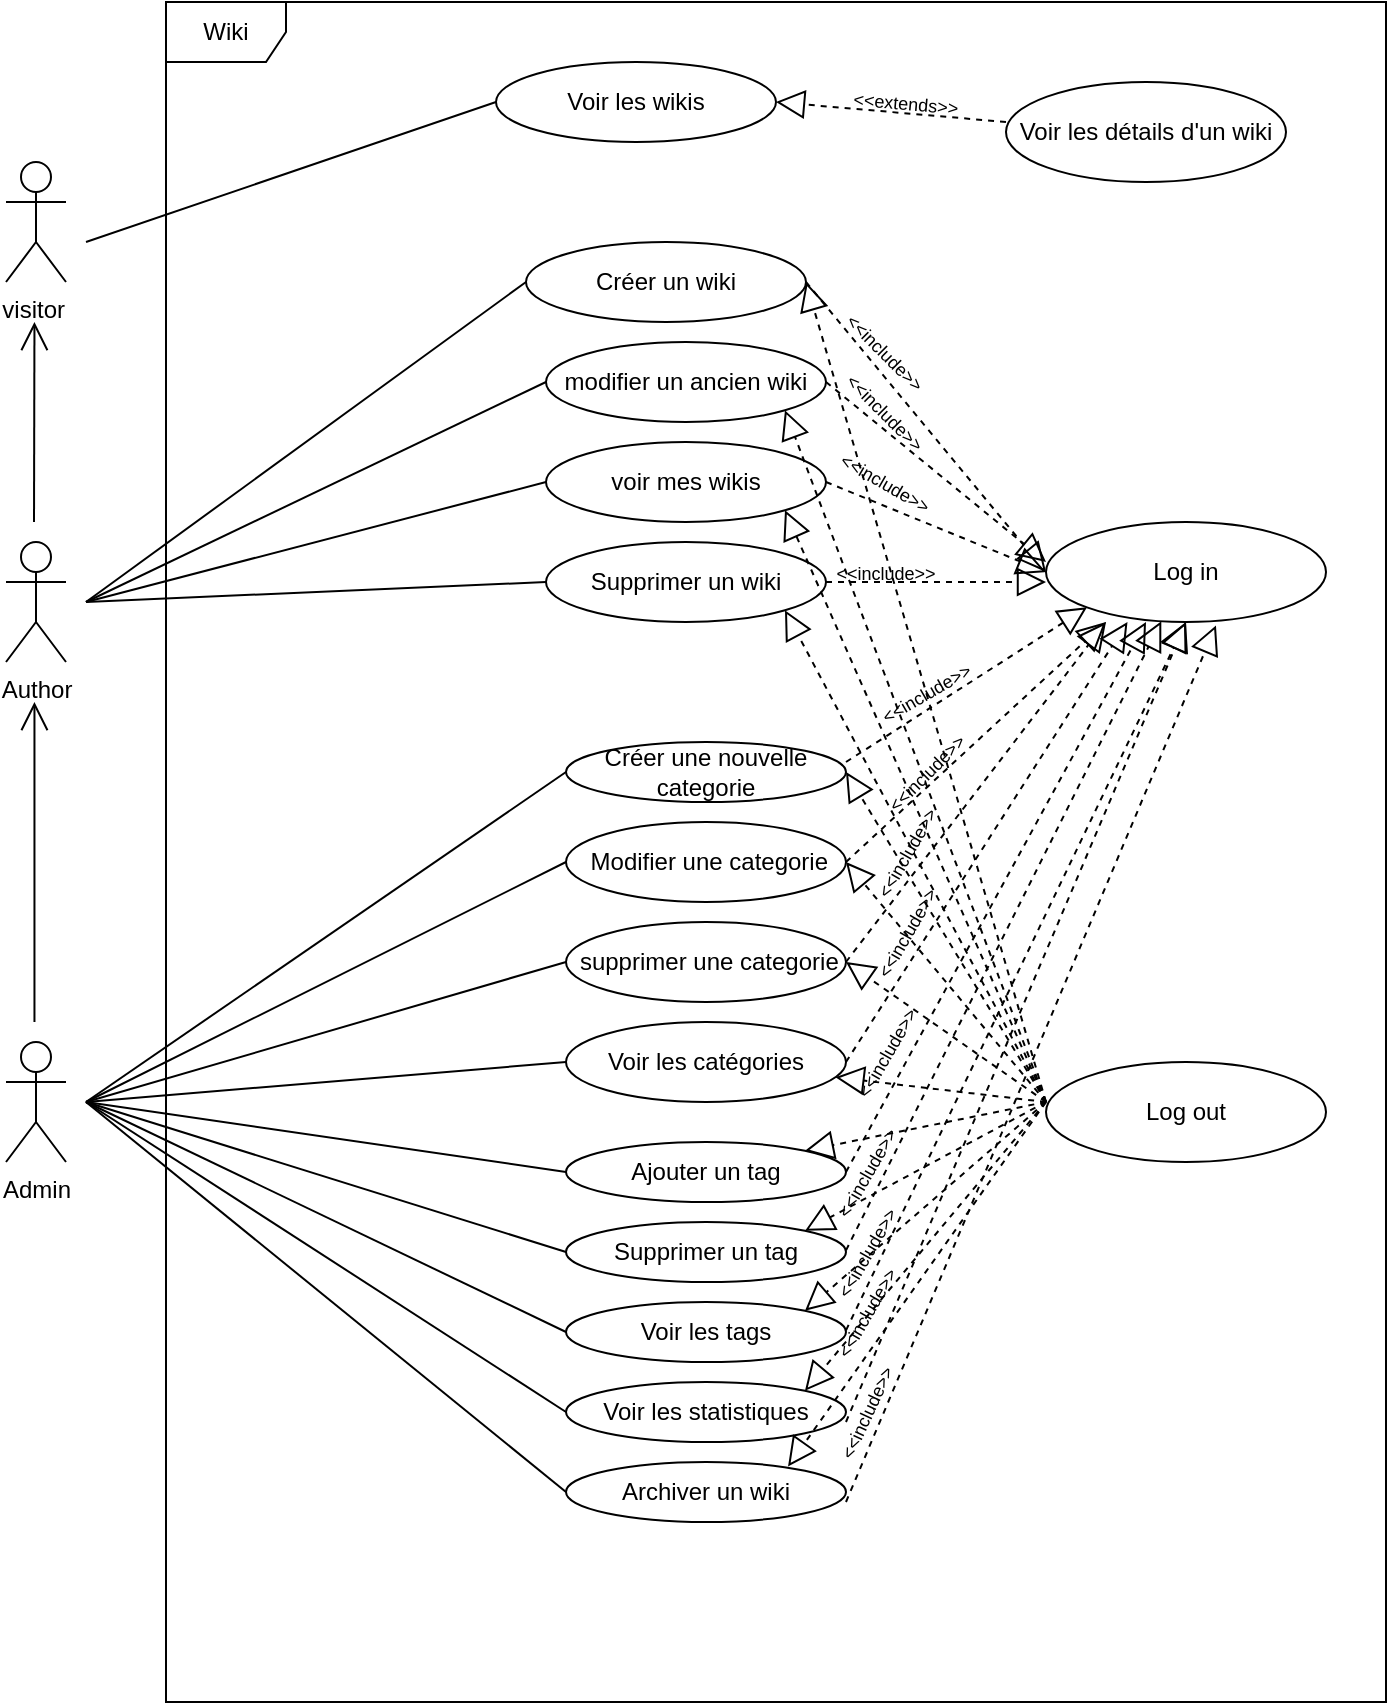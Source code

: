 <mxfile>
    <diagram id="HVZbuxQspuV0pWaMFVAX" name="Page-1">
        <mxGraphModel dx="1204" dy="628" grid="1" gridSize="10" guides="1" tooltips="1" connect="1" arrows="1" fold="1" page="1" pageScale="1" pageWidth="850" pageHeight="1100" math="0" shadow="0">
            <root>
                <mxCell id="0"/>
                <mxCell id="1" parent="0"/>
                <mxCell id="2" value="Wiki" style="shape=umlFrame;whiteSpace=wrap;html=1;" vertex="1" parent="1">
                    <mxGeometry x="120" y="20" width="610" height="850" as="geometry"/>
                </mxCell>
                <mxCell id="3" value="visitor&amp;nbsp;" style="shape=umlActor;verticalLabelPosition=bottom;verticalAlign=top;html=1;" vertex="1" parent="1">
                    <mxGeometry x="40" y="100" width="30" height="60" as="geometry"/>
                </mxCell>
                <mxCell id="6" value="Author" style="shape=umlActor;verticalLabelPosition=bottom;verticalAlign=top;html=1;" vertex="1" parent="1">
                    <mxGeometry x="40" y="290" width="30" height="60" as="geometry"/>
                </mxCell>
                <mxCell id="7" value="Admin" style="shape=umlActor;verticalLabelPosition=bottom;verticalAlign=top;html=1;" vertex="1" parent="1">
                    <mxGeometry x="40" y="540" width="30" height="60" as="geometry"/>
                </mxCell>
                <mxCell id="11" value="Voir les wikis" style="ellipse;whiteSpace=wrap;html=1;" vertex="1" parent="1">
                    <mxGeometry x="285" y="50" width="140" height="40" as="geometry"/>
                </mxCell>
                <mxCell id="14" value="Créer un wiki" style="ellipse;whiteSpace=wrap;html=1;" vertex="1" parent="1">
                    <mxGeometry x="300" y="140" width="140" height="40" as="geometry"/>
                </mxCell>
                <mxCell id="15" value="modifier un ancien wiki" style="ellipse;whiteSpace=wrap;html=1;" vertex="1" parent="1">
                    <mxGeometry x="310" y="190" width="140" height="40" as="geometry"/>
                </mxCell>
                <mxCell id="16" value="voir mes wikis" style="ellipse;whiteSpace=wrap;html=1;" vertex="1" parent="1">
                    <mxGeometry x="310" y="240" width="140" height="40" as="geometry"/>
                </mxCell>
                <mxCell id="17" value="Supprimer un wiki" style="ellipse;whiteSpace=wrap;html=1;" vertex="1" parent="1">
                    <mxGeometry x="310" y="290" width="140" height="40" as="geometry"/>
                </mxCell>
                <mxCell id="18" value="Créer une nouvelle categorie" style="ellipse;whiteSpace=wrap;html=1;" vertex="1" parent="1">
                    <mxGeometry x="320" y="390" width="140" height="30" as="geometry"/>
                </mxCell>
                <mxCell id="19" value="&amp;nbsp;Modifier une categorie" style="ellipse;whiteSpace=wrap;html=1;" vertex="1" parent="1">
                    <mxGeometry x="320" y="430" width="140" height="40" as="geometry"/>
                </mxCell>
                <mxCell id="20" value="&amp;nbsp;supprimer une categorie" style="ellipse;whiteSpace=wrap;html=1;" vertex="1" parent="1">
                    <mxGeometry x="320" y="480" width="140" height="40" as="geometry"/>
                </mxCell>
                <mxCell id="21" value="Voir les catégories" style="ellipse;whiteSpace=wrap;html=1;" vertex="1" parent="1">
                    <mxGeometry x="320" y="530" width="140" height="40" as="geometry"/>
                </mxCell>
                <mxCell id="24" value="Ajouter un tag" style="ellipse;whiteSpace=wrap;html=1;" vertex="1" parent="1">
                    <mxGeometry x="320" y="590" width="140" height="30" as="geometry"/>
                </mxCell>
                <mxCell id="25" value="Supprimer un tag" style="ellipse;whiteSpace=wrap;html=1;" vertex="1" parent="1">
                    <mxGeometry x="320" y="630" width="140" height="30" as="geometry"/>
                </mxCell>
                <mxCell id="26" value="Voir les tags" style="ellipse;whiteSpace=wrap;html=1;" vertex="1" parent="1">
                    <mxGeometry x="320" y="670" width="140" height="30" as="geometry"/>
                </mxCell>
                <mxCell id="27" value="Voir les statistiques" style="ellipse;whiteSpace=wrap;html=1;" vertex="1" parent="1">
                    <mxGeometry x="320" y="710" width="140" height="30" as="geometry"/>
                </mxCell>
                <mxCell id="28" value="Archiver un wiki" style="ellipse;whiteSpace=wrap;html=1;" vertex="1" parent="1">
                    <mxGeometry x="320" y="750" width="140" height="30" as="geometry"/>
                </mxCell>
                <mxCell id="29" value="Log in" style="ellipse;whiteSpace=wrap;html=1;" vertex="1" parent="1">
                    <mxGeometry x="560" y="280" width="140" height="50" as="geometry"/>
                </mxCell>
                <mxCell id="30" value="Log out" style="ellipse;whiteSpace=wrap;html=1;" vertex="1" parent="1">
                    <mxGeometry x="560" y="550" width="140" height="50" as="geometry"/>
                </mxCell>
                <mxCell id="35" value="" style="endArrow=none;html=1;entryX=0;entryY=0.5;entryDx=0;entryDy=0;" edge="1" parent="1" target="11">
                    <mxGeometry width="50" height="50" relative="1" as="geometry">
                        <mxPoint x="80" y="140" as="sourcePoint"/>
                        <mxPoint x="130" y="90" as="targetPoint"/>
                    </mxGeometry>
                </mxCell>
                <mxCell id="39" value="Voir les détails d'un wiki" style="ellipse;whiteSpace=wrap;html=1;" vertex="1" parent="1">
                    <mxGeometry x="540" y="60" width="140" height="50" as="geometry"/>
                </mxCell>
                <mxCell id="44" value="" style="endArrow=none;html=1;entryX=0;entryY=0.5;entryDx=0;entryDy=0;" edge="1" parent="1" target="14">
                    <mxGeometry width="50" height="50" relative="1" as="geometry">
                        <mxPoint x="80" y="320" as="sourcePoint"/>
                        <mxPoint x="110" y="280" as="targetPoint"/>
                    </mxGeometry>
                </mxCell>
                <mxCell id="46" value="" style="endArrow=none;html=1;entryX=0;entryY=0.5;entryDx=0;entryDy=0;" edge="1" parent="1" target="15">
                    <mxGeometry width="50" height="50" relative="1" as="geometry">
                        <mxPoint x="80" y="320" as="sourcePoint"/>
                        <mxPoint x="130" y="300" as="targetPoint"/>
                    </mxGeometry>
                </mxCell>
                <mxCell id="48" value="" style="endArrow=none;html=1;entryX=0;entryY=0.5;entryDx=0;entryDy=0;" edge="1" parent="1" target="16">
                    <mxGeometry width="50" height="50" relative="1" as="geometry">
                        <mxPoint x="80" y="320" as="sourcePoint"/>
                        <mxPoint x="140" y="310" as="targetPoint"/>
                    </mxGeometry>
                </mxCell>
                <mxCell id="49" value="" style="endArrow=none;html=1;entryX=0;entryY=0.5;entryDx=0;entryDy=0;" edge="1" parent="1" target="17">
                    <mxGeometry width="50" height="50" relative="1" as="geometry">
                        <mxPoint x="80" y="320" as="sourcePoint"/>
                        <mxPoint x="140" y="330" as="targetPoint"/>
                    </mxGeometry>
                </mxCell>
                <mxCell id="50" value="" style="endArrow=none;html=1;entryX=0;entryY=0.5;entryDx=0;entryDy=0;" edge="1" parent="1" target="18">
                    <mxGeometry width="50" height="50" relative="1" as="geometry">
                        <mxPoint x="80" y="570" as="sourcePoint"/>
                        <mxPoint x="140" y="510" as="targetPoint"/>
                    </mxGeometry>
                </mxCell>
                <mxCell id="51" value="" style="endArrow=none;html=1;entryX=0;entryY=0.5;entryDx=0;entryDy=0;" edge="1" parent="1" target="19">
                    <mxGeometry width="50" height="50" relative="1" as="geometry">
                        <mxPoint x="80" y="570" as="sourcePoint"/>
                        <mxPoint x="140" y="530" as="targetPoint"/>
                    </mxGeometry>
                </mxCell>
                <mxCell id="61" value="" style="endArrow=none;html=1;entryX=0;entryY=0.5;entryDx=0;entryDy=0;" edge="1" parent="1" target="20">
                    <mxGeometry width="50" height="50" relative="1" as="geometry">
                        <mxPoint x="80" y="570" as="sourcePoint"/>
                        <mxPoint x="150" y="540" as="targetPoint"/>
                    </mxGeometry>
                </mxCell>
                <mxCell id="62" value="" style="endArrow=none;html=1;entryX=0;entryY=0.5;entryDx=0;entryDy=0;" edge="1" parent="1" target="21">
                    <mxGeometry width="50" height="50" relative="1" as="geometry">
                        <mxPoint x="80" y="570" as="sourcePoint"/>
                        <mxPoint x="380" y="560" as="targetPoint"/>
                    </mxGeometry>
                </mxCell>
                <mxCell id="63" value="" style="endArrow=none;html=1;entryX=0;entryY=0.5;entryDx=0;entryDy=0;" edge="1" parent="1" target="24">
                    <mxGeometry width="50" height="50" relative="1" as="geometry">
                        <mxPoint x="80" y="570" as="sourcePoint"/>
                        <mxPoint x="380" y="560" as="targetPoint"/>
                    </mxGeometry>
                </mxCell>
                <mxCell id="64" value="" style="endArrow=none;html=1;entryX=0;entryY=0.5;entryDx=0;entryDy=0;" edge="1" parent="1" target="25">
                    <mxGeometry width="50" height="50" relative="1" as="geometry">
                        <mxPoint x="80" y="570" as="sourcePoint"/>
                        <mxPoint x="380" y="620" as="targetPoint"/>
                    </mxGeometry>
                </mxCell>
                <mxCell id="65" value="" style="endArrow=none;html=1;entryX=0;entryY=0.5;entryDx=0;entryDy=0;" edge="1" parent="1" target="26">
                    <mxGeometry width="50" height="50" relative="1" as="geometry">
                        <mxPoint x="80" y="570" as="sourcePoint"/>
                        <mxPoint x="380" y="660" as="targetPoint"/>
                    </mxGeometry>
                </mxCell>
                <mxCell id="66" value="" style="endArrow=none;html=1;entryX=0;entryY=0.5;entryDx=0;entryDy=0;" edge="1" parent="1" target="27">
                    <mxGeometry width="50" height="50" relative="1" as="geometry">
                        <mxPoint x="80" y="570" as="sourcePoint"/>
                        <mxPoint x="380" y="690" as="targetPoint"/>
                    </mxGeometry>
                </mxCell>
                <mxCell id="67" value="" style="endArrow=none;html=1;entryX=0;entryY=0.5;entryDx=0;entryDy=0;" edge="1" parent="1" target="28">
                    <mxGeometry width="50" height="50" relative="1" as="geometry">
                        <mxPoint x="80" y="570" as="sourcePoint"/>
                        <mxPoint x="380" y="690" as="targetPoint"/>
                    </mxGeometry>
                </mxCell>
                <mxCell id="68" value="" style="endArrow=block;dashed=1;endFill=0;endSize=12;html=1;exitX=1;exitY=0.5;exitDx=0;exitDy=0;entryX=0;entryY=0.5;entryDx=0;entryDy=0;" edge="1" parent="1" source="14" target="29">
                    <mxGeometry width="160" relative="1" as="geometry">
                        <mxPoint x="390" y="300" as="sourcePoint"/>
                        <mxPoint x="550" y="300" as="targetPoint"/>
                    </mxGeometry>
                </mxCell>
                <mxCell id="69" value="" style="endArrow=block;dashed=1;endFill=0;endSize=12;html=1;" edge="1" parent="1">
                    <mxGeometry width="160" relative="1" as="geometry">
                        <mxPoint x="450" y="210" as="sourcePoint"/>
                        <mxPoint x="560" y="300" as="targetPoint"/>
                    </mxGeometry>
                </mxCell>
                <mxCell id="71" value="" style="endArrow=block;dashed=1;endFill=0;endSize=12;html=1;entryX=0;entryY=0.5;entryDx=0;entryDy=0;" edge="1" parent="1" target="29">
                    <mxGeometry width="160" relative="1" as="geometry">
                        <mxPoint x="450" y="260" as="sourcePoint"/>
                        <mxPoint x="610" y="260" as="targetPoint"/>
                    </mxGeometry>
                </mxCell>
                <mxCell id="72" value="" style="endArrow=block;dashed=1;endFill=0;endSize=12;html=1;" edge="1" parent="1">
                    <mxGeometry width="160" relative="1" as="geometry">
                        <mxPoint x="450" y="310" as="sourcePoint"/>
                        <mxPoint x="560" y="310" as="targetPoint"/>
                    </mxGeometry>
                </mxCell>
                <mxCell id="73" value="" style="endArrow=block;dashed=1;endFill=0;endSize=12;html=1;entryX=0;entryY=1;entryDx=0;entryDy=0;" edge="1" parent="1" target="29">
                    <mxGeometry width="160" relative="1" as="geometry">
                        <mxPoint x="460" y="400" as="sourcePoint"/>
                        <mxPoint x="620" y="400" as="targetPoint"/>
                    </mxGeometry>
                </mxCell>
                <mxCell id="74" value="" style="endArrow=block;dashed=1;endFill=0;endSize=12;html=1;" edge="1" parent="1">
                    <mxGeometry width="160" relative="1" as="geometry">
                        <mxPoint x="460" y="450" as="sourcePoint"/>
                        <mxPoint x="590" y="330" as="targetPoint"/>
                    </mxGeometry>
                </mxCell>
                <mxCell id="75" value="" style="endArrow=block;dashed=1;endFill=0;endSize=12;html=1;" edge="1" parent="1">
                    <mxGeometry width="160" relative="1" as="geometry">
                        <mxPoint x="460" y="500" as="sourcePoint"/>
                        <mxPoint x="590" y="330" as="targetPoint"/>
                    </mxGeometry>
                </mxCell>
                <mxCell id="76" value="" style="endArrow=block;dashed=1;endFill=0;endSize=12;html=1;entryX=0.291;entryY=1;entryDx=0;entryDy=0;entryPerimeter=0;" edge="1" parent="1" target="29">
                    <mxGeometry width="160" relative="1" as="geometry">
                        <mxPoint x="460" y="550" as="sourcePoint"/>
                        <mxPoint x="620" y="550" as="targetPoint"/>
                    </mxGeometry>
                </mxCell>
                <mxCell id="77" value="" style="endArrow=block;dashed=1;endFill=0;endSize=12;html=1;exitX=1;exitY=0.5;exitDx=0;exitDy=0;" edge="1" parent="1" source="24">
                    <mxGeometry width="160" relative="1" as="geometry">
                        <mxPoint x="450" y="610" as="sourcePoint"/>
                        <mxPoint x="610" y="330" as="targetPoint"/>
                    </mxGeometry>
                </mxCell>
                <mxCell id="78" value="" style="endArrow=block;dashed=1;endFill=0;endSize=12;html=1;" edge="1" parent="1" target="29">
                    <mxGeometry width="160" relative="1" as="geometry">
                        <mxPoint x="460" y="644.17" as="sourcePoint"/>
                        <mxPoint x="620" y="644.17" as="targetPoint"/>
                    </mxGeometry>
                </mxCell>
                <mxCell id="79" value="" style="endArrow=block;dashed=1;endFill=0;endSize=12;html=1;entryX=0.5;entryY=1;entryDx=0;entryDy=0;" edge="1" parent="1" target="29">
                    <mxGeometry width="160" relative="1" as="geometry">
                        <mxPoint x="460" y="684.17" as="sourcePoint"/>
                        <mxPoint x="620" y="684.17" as="targetPoint"/>
                    </mxGeometry>
                </mxCell>
                <mxCell id="80" value="" style="endArrow=block;dashed=1;endFill=0;endSize=12;html=1;" edge="1" parent="1">
                    <mxGeometry width="160" relative="1" as="geometry">
                        <mxPoint x="460" y="730" as="sourcePoint"/>
                        <mxPoint x="630" y="330" as="targetPoint"/>
                    </mxGeometry>
                </mxCell>
                <mxCell id="81" value="" style="endArrow=block;dashed=1;endFill=0;endSize=12;html=1;entryX=0.607;entryY=1.034;entryDx=0;entryDy=0;entryPerimeter=0;" edge="1" parent="1" target="29">
                    <mxGeometry width="160" relative="1" as="geometry">
                        <mxPoint x="460" y="770" as="sourcePoint"/>
                        <mxPoint x="620" y="770" as="targetPoint"/>
                    </mxGeometry>
                </mxCell>
                <mxCell id="82" value="&lt;font style=&quot;font-size: 9px;&quot;&gt;&amp;lt;&amp;lt;include&amp;gt;&amp;gt;&lt;/font&gt;" style="text;html=1;strokeColor=none;fillColor=none;align=center;verticalAlign=middle;whiteSpace=wrap;rounded=0;rotation=45;" vertex="1" parent="1">
                    <mxGeometry x="450" y="180" width="60" height="30" as="geometry"/>
                </mxCell>
                <mxCell id="83" value="&lt;font style=&quot;font-size: 9px;&quot;&gt;&amp;lt;&amp;lt;include&amp;gt;&amp;gt;&lt;/font&gt;" style="text;html=1;strokeColor=none;fillColor=none;align=center;verticalAlign=middle;whiteSpace=wrap;rounded=0;rotation=45;" vertex="1" parent="1">
                    <mxGeometry x="450" y="210" width="60" height="30" as="geometry"/>
                </mxCell>
                <mxCell id="84" value="&lt;font style=&quot;font-size: 9px;&quot;&gt;&amp;lt;&amp;lt;include&amp;gt;&amp;gt;&lt;/font&gt;" style="text;html=1;strokeColor=none;fillColor=none;align=center;verticalAlign=middle;whiteSpace=wrap;rounded=0;rotation=30;" vertex="1" parent="1">
                    <mxGeometry x="450" y="245" width="60" height="30" as="geometry"/>
                </mxCell>
                <mxCell id="85" value="&lt;font style=&quot;font-size: 9px;&quot;&gt;&amp;lt;&amp;lt;include&amp;gt;&amp;gt;&lt;/font&gt;" style="text;html=1;strokeColor=none;fillColor=none;align=center;verticalAlign=middle;whiteSpace=wrap;rounded=0;rotation=0;" vertex="1" parent="1">
                    <mxGeometry x="450" y="290" width="60" height="30" as="geometry"/>
                </mxCell>
                <mxCell id="86" value="&lt;font style=&quot;font-size: 9px;&quot;&gt;&amp;lt;&amp;lt;include&amp;gt;&amp;gt;&lt;/font&gt;" style="text;html=1;strokeColor=none;fillColor=none;align=center;verticalAlign=middle;whiteSpace=wrap;rounded=0;rotation=-30;" vertex="1" parent="1">
                    <mxGeometry x="470" y="350" width="60" height="30" as="geometry"/>
                </mxCell>
                <mxCell id="88" value="&lt;font style=&quot;font-size: 9px;&quot;&gt;&amp;lt;&amp;lt;include&amp;gt;&amp;gt;&lt;/font&gt;" style="text;html=1;strokeColor=none;fillColor=none;align=center;verticalAlign=middle;whiteSpace=wrap;rounded=0;rotation=-45;" vertex="1" parent="1">
                    <mxGeometry x="470" y="390" width="60" height="30" as="geometry"/>
                </mxCell>
                <mxCell id="89" value="&lt;font style=&quot;font-size: 9px;&quot;&gt;&amp;lt;&amp;lt;include&amp;gt;&amp;gt;&lt;/font&gt;" style="text;html=1;strokeColor=none;fillColor=none;align=center;verticalAlign=middle;whiteSpace=wrap;rounded=0;rotation=-60;" vertex="1" parent="1">
                    <mxGeometry x="460" y="430" width="60" height="30" as="geometry"/>
                </mxCell>
                <mxCell id="90" value="&lt;font style=&quot;font-size: 9px;&quot;&gt;&amp;lt;&amp;lt;include&amp;gt;&amp;gt;&lt;/font&gt;" style="text;html=1;strokeColor=none;fillColor=none;align=center;verticalAlign=middle;whiteSpace=wrap;rounded=0;rotation=-60;" vertex="1" parent="1">
                    <mxGeometry x="460" y="470" width="60" height="30" as="geometry"/>
                </mxCell>
                <mxCell id="91" value="&lt;font style=&quot;font-size: 9px;&quot;&gt;&amp;lt;&amp;lt;include&amp;gt;&amp;gt;&lt;/font&gt;" style="text;html=1;strokeColor=none;fillColor=none;align=center;verticalAlign=middle;whiteSpace=wrap;rounded=0;rotation=-60;" vertex="1" parent="1">
                    <mxGeometry x="450" y="530" width="60" height="30" as="geometry"/>
                </mxCell>
                <mxCell id="93" value="&lt;font style=&quot;font-size: 9px;&quot;&gt;&amp;lt;&amp;lt;include&amp;gt;&amp;gt;&lt;/font&gt;" style="text;html=1;strokeColor=none;fillColor=none;align=center;verticalAlign=middle;whiteSpace=wrap;rounded=0;rotation=-60;" vertex="1" parent="1">
                    <mxGeometry x="440" y="590" width="60" height="30" as="geometry"/>
                </mxCell>
                <mxCell id="95" value="&lt;font style=&quot;font-size: 9px;&quot;&gt;&amp;lt;&amp;lt;include&amp;gt;&amp;gt;&lt;/font&gt;" style="text;html=1;strokeColor=none;fillColor=none;align=center;verticalAlign=middle;whiteSpace=wrap;rounded=0;rotation=-60;" vertex="1" parent="1">
                    <mxGeometry x="440" y="630" width="60" height="30" as="geometry"/>
                </mxCell>
                <mxCell id="98" value="&lt;font style=&quot;font-size: 9px;&quot;&gt;&amp;lt;&amp;lt;include&amp;gt;&amp;gt;&lt;/font&gt;" style="text;html=1;strokeColor=none;fillColor=none;align=center;verticalAlign=middle;whiteSpace=wrap;rounded=0;rotation=-60;" vertex="1" parent="1">
                    <mxGeometry x="440" y="660" width="60" height="30" as="geometry"/>
                </mxCell>
                <mxCell id="99" value="&lt;font style=&quot;font-size: 9px;&quot;&gt;&amp;lt;&amp;lt;include&amp;gt;&amp;gt;&lt;/font&gt;" style="text;html=1;strokeColor=none;fillColor=none;align=center;verticalAlign=middle;whiteSpace=wrap;rounded=0;rotation=-65;" vertex="1" parent="1">
                    <mxGeometry x="440" y="710" width="60" height="30" as="geometry"/>
                </mxCell>
                <mxCell id="102" value="" style="endArrow=block;dashed=1;endFill=0;endSize=12;html=1;fontSize=9;entryX=1;entryY=0.5;entryDx=0;entryDy=0;" edge="1" parent="1" target="11">
                    <mxGeometry width="160" relative="1" as="geometry">
                        <mxPoint x="540" y="80" as="sourcePoint"/>
                        <mxPoint x="700" y="80" as="targetPoint"/>
                    </mxGeometry>
                </mxCell>
                <mxCell id="103" value="&lt;font style=&quot;font-size: 9px;&quot;&gt;&amp;lt;&amp;lt;extends&amp;gt;&amp;gt;&lt;/font&gt;" style="text;html=1;strokeColor=none;fillColor=none;align=center;verticalAlign=middle;whiteSpace=wrap;rounded=0;rotation=5;" vertex="1" parent="1">
                    <mxGeometry x="460" y="55" width="60" height="30" as="geometry"/>
                </mxCell>
                <mxCell id="104" value="" style="endArrow=open;endFill=1;endSize=12;html=1;fontSize=9;" edge="1" parent="1">
                    <mxGeometry width="160" relative="1" as="geometry">
                        <mxPoint x="54.23" y="530" as="sourcePoint"/>
                        <mxPoint x="54.23" y="370" as="targetPoint"/>
                    </mxGeometry>
                </mxCell>
                <mxCell id="105" value="" style="endArrow=open;endFill=1;endSize=12;html=1;fontSize=9;" edge="1" parent="1">
                    <mxGeometry width="160" relative="1" as="geometry">
                        <mxPoint x="54" y="280" as="sourcePoint"/>
                        <mxPoint x="54.23" y="180" as="targetPoint"/>
                    </mxGeometry>
                </mxCell>
                <mxCell id="106" value="" style="endArrow=block;dashed=1;endFill=0;endSize=12;html=1;fontSize=9;" edge="1" parent="1">
                    <mxGeometry width="160" relative="1" as="geometry">
                        <mxPoint x="560" y="570" as="sourcePoint"/>
                        <mxPoint x="460" y="500" as="targetPoint"/>
                    </mxGeometry>
                </mxCell>
                <mxCell id="107" value="" style="endArrow=block;dashed=1;endFill=0;endSize=12;html=1;fontSize=9;" edge="1" parent="1" target="21">
                    <mxGeometry width="160" relative="1" as="geometry">
                        <mxPoint x="560" y="570" as="sourcePoint"/>
                        <mxPoint x="720" y="570" as="targetPoint"/>
                    </mxGeometry>
                </mxCell>
                <mxCell id="108" value="" style="endArrow=block;dashed=1;endFill=0;endSize=12;html=1;fontSize=9;entryX=1;entryY=0;entryDx=0;entryDy=0;" edge="1" parent="1" target="24">
                    <mxGeometry width="160" relative="1" as="geometry">
                        <mxPoint x="560" y="570" as="sourcePoint"/>
                        <mxPoint x="580" y="580" as="targetPoint"/>
                    </mxGeometry>
                </mxCell>
                <mxCell id="109" value="" style="endArrow=block;dashed=1;endFill=0;endSize=12;html=1;fontSize=9;entryX=1;entryY=0;entryDx=0;entryDy=0;" edge="1" parent="1" target="25">
                    <mxGeometry width="160" relative="1" as="geometry">
                        <mxPoint x="560" y="570" as="sourcePoint"/>
                        <mxPoint x="720" y="570" as="targetPoint"/>
                    </mxGeometry>
                </mxCell>
                <mxCell id="110" value="" style="endArrow=block;dashed=1;endFill=0;endSize=12;html=1;fontSize=9;entryX=1;entryY=0;entryDx=0;entryDy=0;" edge="1" parent="1" target="26">
                    <mxGeometry width="160" relative="1" as="geometry">
                        <mxPoint x="560" y="570" as="sourcePoint"/>
                        <mxPoint x="720" y="570" as="targetPoint"/>
                    </mxGeometry>
                </mxCell>
                <mxCell id="111" value="" style="endArrow=block;dashed=1;endFill=0;endSize=12;html=1;fontSize=9;entryX=1;entryY=0;entryDx=0;entryDy=0;" edge="1" parent="1" target="27">
                    <mxGeometry width="160" relative="1" as="geometry">
                        <mxPoint x="560" y="570" as="sourcePoint"/>
                        <mxPoint x="720" y="580" as="targetPoint"/>
                    </mxGeometry>
                </mxCell>
                <mxCell id="113" value="" style="endArrow=block;dashed=1;endFill=0;endSize=12;html=1;fontSize=9;entryX=0.793;entryY=0.076;entryDx=0;entryDy=0;entryPerimeter=0;" edge="1" parent="1" target="28">
                    <mxGeometry width="160" relative="1" as="geometry">
                        <mxPoint x="560" y="570" as="sourcePoint"/>
                        <mxPoint x="720" y="570" as="targetPoint"/>
                    </mxGeometry>
                </mxCell>
                <mxCell id="114" value="" style="endArrow=block;dashed=1;endFill=0;endSize=12;html=1;fontSize=9;entryX=1;entryY=0.5;entryDx=0;entryDy=0;" edge="1" parent="1" target="19">
                    <mxGeometry width="160" relative="1" as="geometry">
                        <mxPoint x="560" y="570" as="sourcePoint"/>
                        <mxPoint x="720" y="570" as="targetPoint"/>
                    </mxGeometry>
                </mxCell>
                <mxCell id="115" value="" style="endArrow=block;dashed=1;endFill=0;endSize=12;html=1;fontSize=9;entryX=1;entryY=0.5;entryDx=0;entryDy=0;" edge="1" parent="1" target="18">
                    <mxGeometry width="160" relative="1" as="geometry">
                        <mxPoint x="560" y="570" as="sourcePoint"/>
                        <mxPoint x="720" y="570" as="targetPoint"/>
                    </mxGeometry>
                </mxCell>
                <mxCell id="117" value="" style="endArrow=block;dashed=1;endFill=0;endSize=12;html=1;fontSize=9;entryX=1;entryY=1;entryDx=0;entryDy=0;" edge="1" parent="1" target="17">
                    <mxGeometry width="160" relative="1" as="geometry">
                        <mxPoint x="560" y="570" as="sourcePoint"/>
                        <mxPoint x="470" y="415" as="targetPoint"/>
                    </mxGeometry>
                </mxCell>
                <mxCell id="118" value="" style="endArrow=block;dashed=1;endFill=0;endSize=12;html=1;fontSize=9;entryX=1;entryY=1;entryDx=0;entryDy=0;" edge="1" parent="1" target="16">
                    <mxGeometry width="160" relative="1" as="geometry">
                        <mxPoint x="560" y="570" as="sourcePoint"/>
                        <mxPoint x="439.223" y="334.22" as="targetPoint"/>
                    </mxGeometry>
                </mxCell>
                <mxCell id="119" value="" style="endArrow=block;dashed=1;endFill=0;endSize=12;html=1;fontSize=9;entryX=1;entryY=1;entryDx=0;entryDy=0;" edge="1" parent="1" target="15">
                    <mxGeometry width="160" relative="1" as="geometry">
                        <mxPoint x="560" y="570" as="sourcePoint"/>
                        <mxPoint x="720" y="570" as="targetPoint"/>
                    </mxGeometry>
                </mxCell>
                <mxCell id="120" value="" style="endArrow=block;dashed=1;endFill=0;endSize=12;html=1;fontSize=9;entryX=1;entryY=0.5;entryDx=0;entryDy=0;" edge="1" parent="1" target="14">
                    <mxGeometry width="160" relative="1" as="geometry">
                        <mxPoint x="560" y="570" as="sourcePoint"/>
                        <mxPoint x="720" y="570" as="targetPoint"/>
                    </mxGeometry>
                </mxCell>
            </root>
        </mxGraphModel>
    </diagram>
</mxfile>